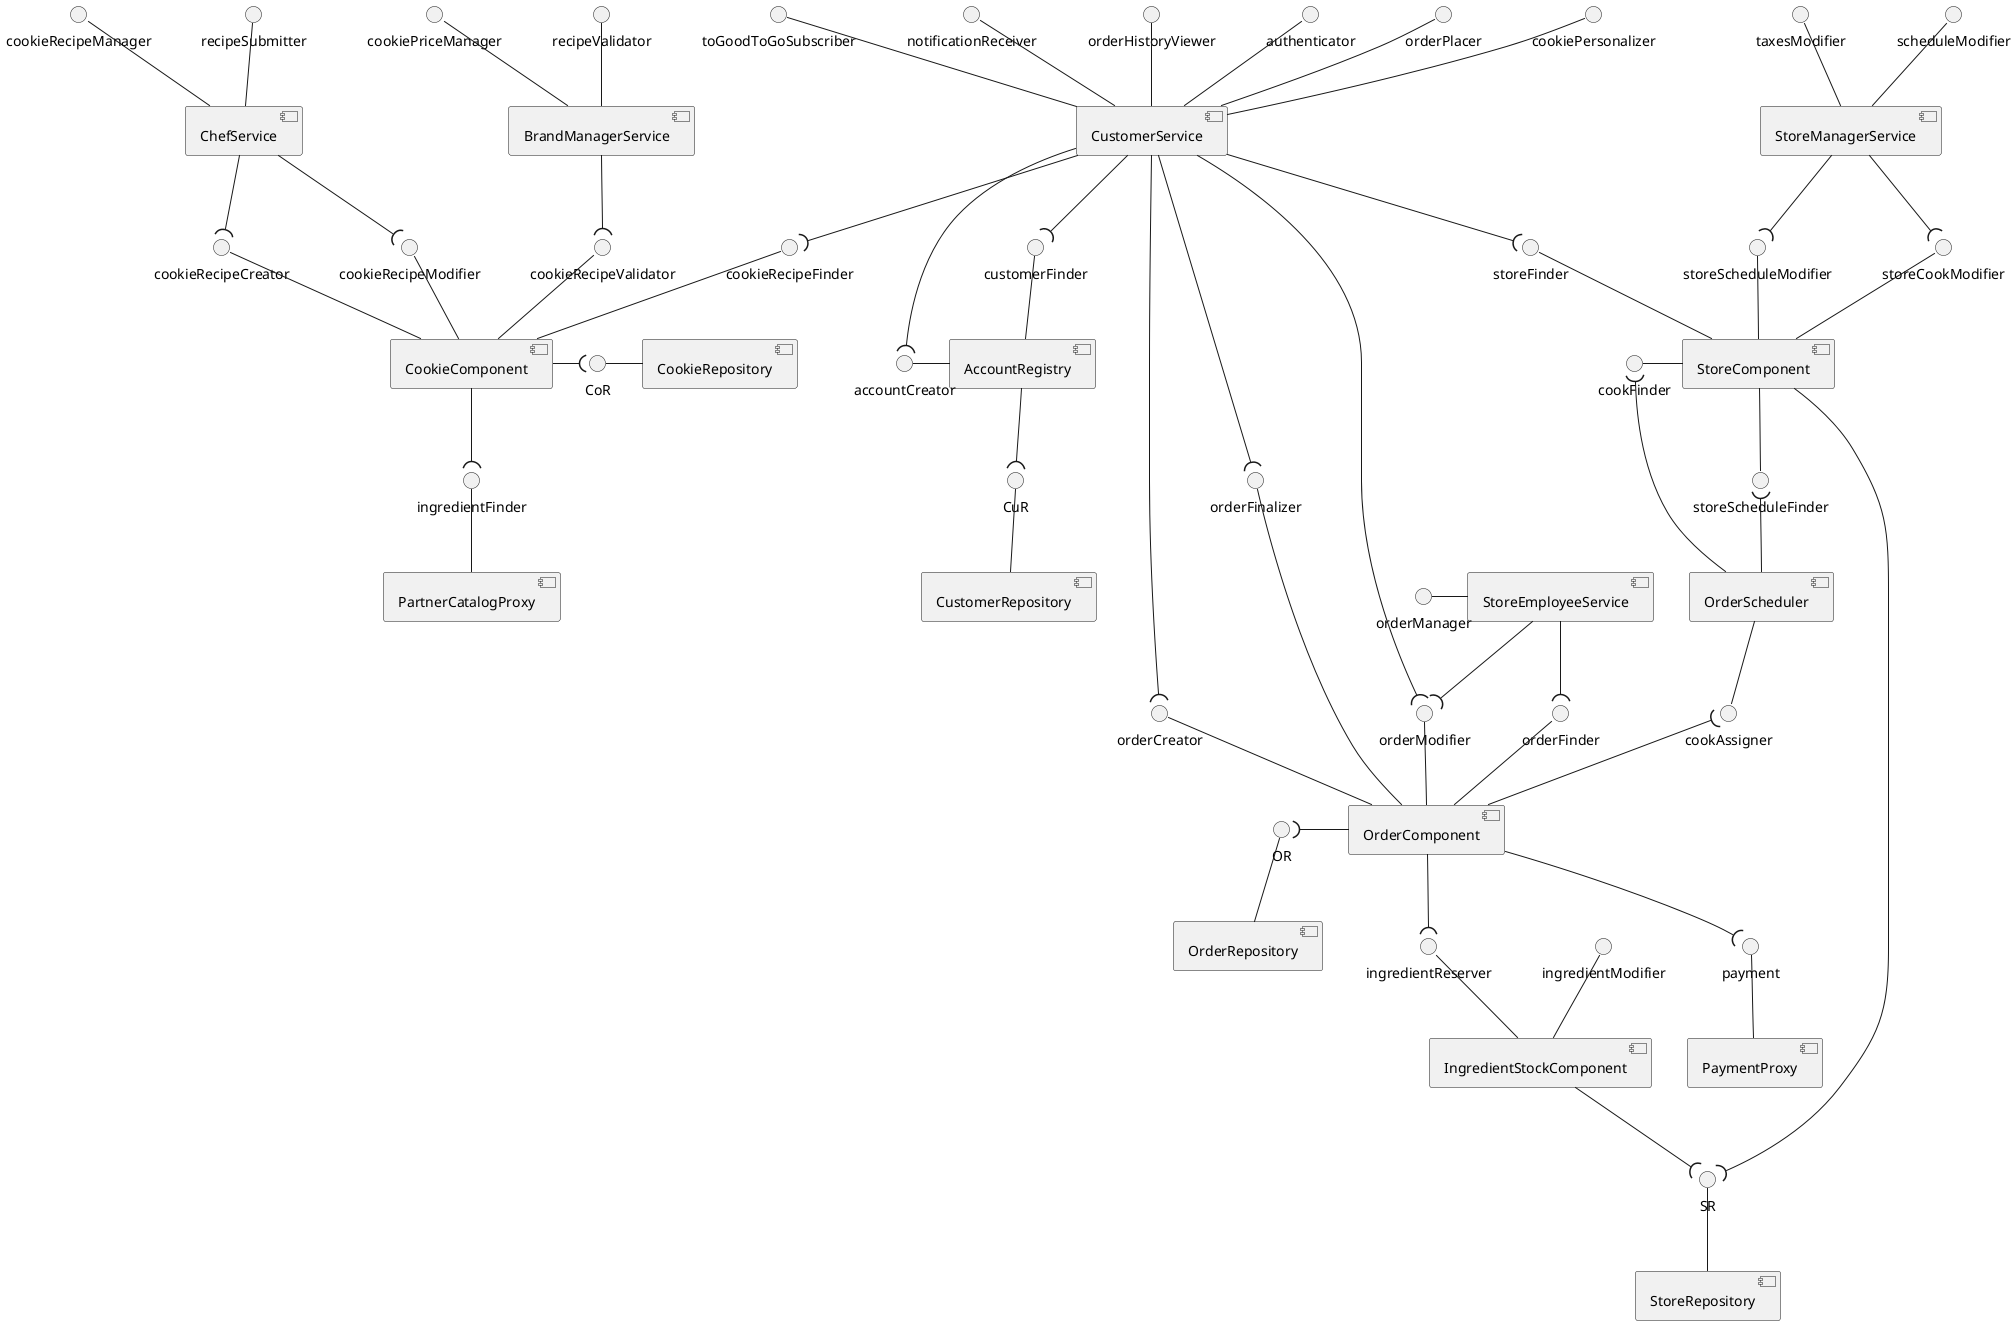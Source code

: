 @startuml

[CustomerService] as customerService
[ChefService] as chefService
[BrandManagerService] as brandManagerService
[StoreEmployeeService] as storeEmployeeService
[StoreManagerService] as storeManagerService

[IngredientStockComponent] as stockComponent
[StoreComponent] as storeComponent
[OrderComponent] as orderComponent
[OrderScheduler] as orderScheduler
[AccountRegistry] as accountRegistry
[CustomerRepository] as customerRepository
[StoreRepository] as storeRepository
[OrderRepository] as orderRepository
[CookieRepository] as cookieRepository
[CookieComponent] as cookieComponent

[PartnerCatalogProxy] as partnerCatalogProxy
[PaymentProxy] as paymentProxy


orderFinder -- orderComponent
orderFinalizer -- orderComponent
orderCreator -- orderComponent
orderModifier -- orderComponent

payment -- paymentProxy

customerFinder -- accountRegistry
accountCreator - accountRegistry

CuR -- customerRepository
accountRegistry --( CuR


SR -- storeRepository
storeComponent --( SR

OR -- orderRepository
orderComponent -left-( OR

CoR - cookieRepository
cookieComponent -( CoR


cookieRecipeCreator -- cookieComponent
cookieRecipeModifier -- cookieComponent
cookieRecipeFinder -- cookieComponent
cookieRecipeValidator -- cookieComponent

orderComponent --( payment
orderComponent --( ingredientReserver
customerService --( orderFinalizer

customerService --( customerFinder
customerService --( accountCreator
customerService --( orderCreator
customerService --( orderModifier
customerService --( cookieRecipeFinder
customerService --( storeFinder


storeEmployeeService --( orderFinder
storeEmployeeService --( orderModifier

storeFinder -- storeComponent
storeScheduleModifier -- storeComponent
storeCookModifier -- storeComponent
cookFinder - storeComponent
storeScheduleFinder -up- storeComponent

storeManagerService --( storeScheduleModifier
storeManagerService --( storeCookModifier

brandManagerService --( cookieRecipeValidator
chefService --( cookieRecipeCreator
chefService --( cookieRecipeModifier


orderScheduler -- cookAssigner
cookAssigner )-- orderComponent

cookFinder )-- orderScheduler
storeScheduleFinder )-- orderScheduler


ingredientFinder -- partnerCatalogProxy
cookieComponent --( ingredientFinder

ingredientReserver -- stockComponent
ingredientModifier -- stockComponent
stockComponent --( SR

toGoodToGoSubscriber -- customerService
notificationReceiver -- customerService
orderHistoryViewer -- customerService
authenticator -- customerService
orderPlacer -- customerService
cookiePersonalizer -- customerService


cookieRecipeManager -- chefService
recipeSubmitter -- chefService


cookiePriceManager -- brandManagerService
recipeValidator -- brandManagerService

taxesModifier -- storeManagerService
scheduleModifier -- storeManagerService

orderManager - storeEmployeeService

@enduml

